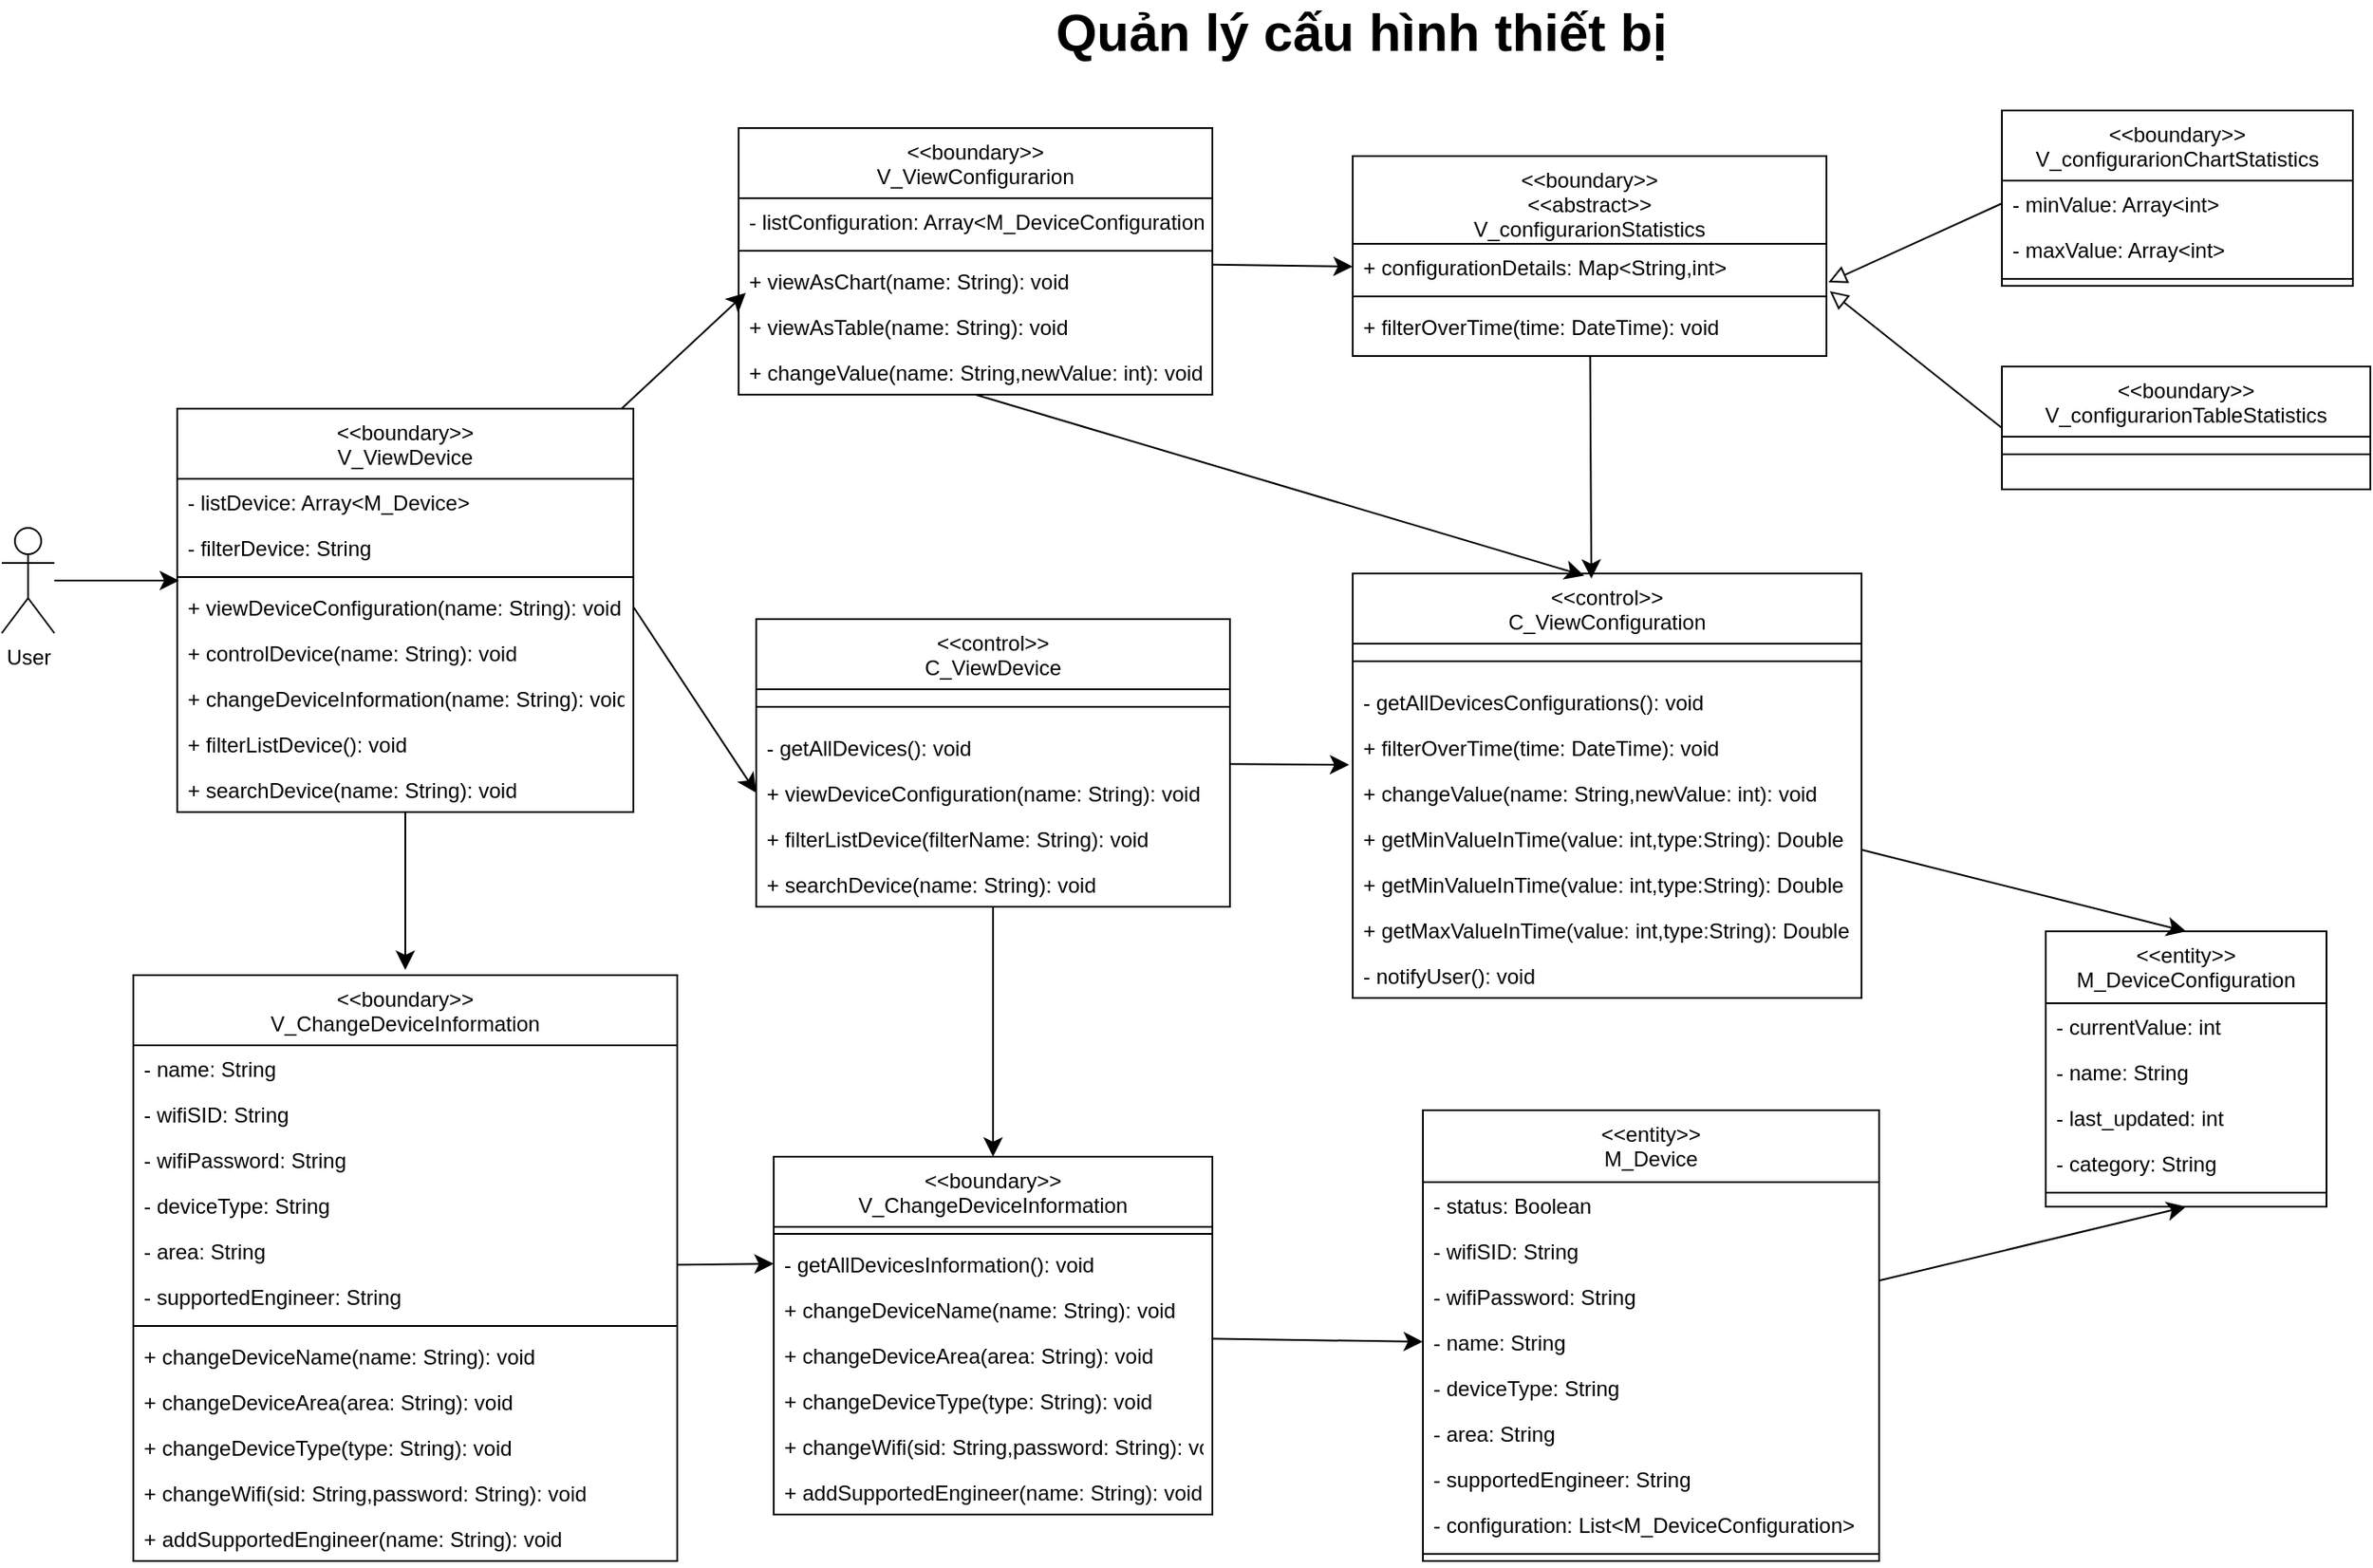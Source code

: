 <mxfile version="26.2.12">
  <diagram name="Trang-1" id="eJiJjpvT21NfM8UGQgcI">
    <mxGraphModel dx="2867" dy="2358" grid="1" gridSize="10" guides="1" tooltips="1" connect="1" arrows="1" fold="1" page="1" pageScale="1" pageWidth="827" pageHeight="1169" math="0" shadow="0">
      <root>
        <mxCell id="0" />
        <mxCell id="1" parent="0" />
        <mxCell id="5QkuTEQZuYpAWaHq0umf-1" value="User" style="shape=umlActor;verticalLabelPosition=bottom;verticalAlign=top;html=1;outlineConnect=0;" vertex="1" parent="1">
          <mxGeometry x="-110" y="198" width="30" height="60" as="geometry" />
        </mxCell>
        <mxCell id="5QkuTEQZuYpAWaHq0umf-2" style="edgeStyle=none;curved=1;rounded=0;orthogonalLoop=1;jettySize=auto;html=1;entryX=0;entryY=0.5;entryDx=0;entryDy=0;fontSize=12;startSize=8;endSize=8;" edge="1" parent="1" source="5QkuTEQZuYpAWaHq0umf-3" target="5QkuTEQZuYpAWaHq0umf-45">
          <mxGeometry relative="1" as="geometry" />
        </mxCell>
        <mxCell id="5QkuTEQZuYpAWaHq0umf-3" value="&lt;&lt;boundary&gt;&gt;&#xa;V_ViewConfigurarion&#xa;&#xa;" style="swimlane;fontStyle=0;align=center;verticalAlign=top;childLayout=stackLayout;horizontal=1;startSize=40;horizontalStack=0;resizeParent=1;resizeLast=0;collapsible=1;marginBottom=0;rounded=0;shadow=0;strokeWidth=1;" vertex="1" parent="1">
          <mxGeometry x="310" y="-30" width="270" height="152" as="geometry">
            <mxRectangle x="230" y="140" width="160" height="26" as="alternateBounds" />
          </mxGeometry>
        </mxCell>
        <mxCell id="5QkuTEQZuYpAWaHq0umf-4" value="- listConfiguration: Array&lt;M_DeviceConfiguration&gt;" style="text;align=left;verticalAlign=top;spacingLeft=4;spacingRight=4;overflow=hidden;rotatable=0;points=[[0,0.5],[1,0.5]];portConstraint=eastwest;" vertex="1" parent="5QkuTEQZuYpAWaHq0umf-3">
          <mxGeometry y="40" width="270" height="26" as="geometry" />
        </mxCell>
        <mxCell id="5QkuTEQZuYpAWaHq0umf-5" value="" style="line;html=1;strokeWidth=1;align=left;verticalAlign=middle;spacingTop=-1;spacingLeft=3;spacingRight=3;rotatable=0;labelPosition=right;points=[];portConstraint=eastwest;" vertex="1" parent="5QkuTEQZuYpAWaHq0umf-3">
          <mxGeometry y="66" width="270" height="8" as="geometry" />
        </mxCell>
        <mxCell id="5QkuTEQZuYpAWaHq0umf-6" value="+ viewAsChart(name: String): void" style="text;align=left;verticalAlign=top;spacingLeft=4;spacingRight=4;overflow=hidden;rotatable=0;points=[[0,0.5],[1,0.5]];portConstraint=eastwest;" vertex="1" parent="5QkuTEQZuYpAWaHq0umf-3">
          <mxGeometry y="74" width="270" height="26" as="geometry" />
        </mxCell>
        <mxCell id="5QkuTEQZuYpAWaHq0umf-7" value="+ viewAsTable(name: String): void" style="text;align=left;verticalAlign=top;spacingLeft=4;spacingRight=4;overflow=hidden;rotatable=0;points=[[0,0.5],[1,0.5]];portConstraint=eastwest;" vertex="1" parent="5QkuTEQZuYpAWaHq0umf-3">
          <mxGeometry y="100" width="270" height="26" as="geometry" />
        </mxCell>
        <mxCell id="5QkuTEQZuYpAWaHq0umf-8" value="+ changeValue(name: String,newValue: int): void" style="text;align=left;verticalAlign=top;spacingLeft=4;spacingRight=4;overflow=hidden;rotatable=0;points=[[0,0.5],[1,0.5]];portConstraint=eastwest;" vertex="1" parent="5QkuTEQZuYpAWaHq0umf-3">
          <mxGeometry y="126" width="270" height="26" as="geometry" />
        </mxCell>
        <mxCell id="5QkuTEQZuYpAWaHq0umf-9" value="&lt;&lt;entity&gt;&gt;&#xa;M_DeviceConfiguration" style="swimlane;fontStyle=0;align=center;verticalAlign=top;childLayout=stackLayout;horizontal=1;startSize=41;horizontalStack=0;resizeParent=1;resizeLast=0;collapsible=1;marginBottom=0;rounded=0;shadow=0;strokeWidth=1;" vertex="1" parent="1">
          <mxGeometry x="1055" y="428" width="160" height="157" as="geometry">
            <mxRectangle x="550" y="140" width="160" height="26" as="alternateBounds" />
          </mxGeometry>
        </mxCell>
        <mxCell id="5QkuTEQZuYpAWaHq0umf-10" value="- currentValue: int" style="text;align=left;verticalAlign=top;spacingLeft=4;spacingRight=4;overflow=hidden;rotatable=0;points=[[0,0.5],[1,0.5]];portConstraint=eastwest;" vertex="1" parent="5QkuTEQZuYpAWaHq0umf-9">
          <mxGeometry y="41" width="160" height="26" as="geometry" />
        </mxCell>
        <mxCell id="5QkuTEQZuYpAWaHq0umf-11" value="- name: String" style="text;align=left;verticalAlign=top;spacingLeft=4;spacingRight=4;overflow=hidden;rotatable=0;points=[[0,0.5],[1,0.5]];portConstraint=eastwest;rounded=0;shadow=0;html=0;" vertex="1" parent="5QkuTEQZuYpAWaHq0umf-9">
          <mxGeometry y="67" width="160" height="26" as="geometry" />
        </mxCell>
        <mxCell id="5QkuTEQZuYpAWaHq0umf-12" value="- last_updated: int" style="text;align=left;verticalAlign=top;spacingLeft=4;spacingRight=4;overflow=hidden;rotatable=0;points=[[0,0.5],[1,0.5]];portConstraint=eastwest;rounded=0;shadow=0;html=0;" vertex="1" parent="5QkuTEQZuYpAWaHq0umf-9">
          <mxGeometry y="93" width="160" height="26" as="geometry" />
        </mxCell>
        <mxCell id="5QkuTEQZuYpAWaHq0umf-13" value="- category: String" style="text;align=left;verticalAlign=top;spacingLeft=4;spacingRight=4;overflow=hidden;rotatable=0;points=[[0,0.5],[1,0.5]];portConstraint=eastwest;rounded=0;shadow=0;html=0;" vertex="1" parent="5QkuTEQZuYpAWaHq0umf-9">
          <mxGeometry y="119" width="160" height="26" as="geometry" />
        </mxCell>
        <mxCell id="5QkuTEQZuYpAWaHq0umf-14" value="" style="line;html=1;strokeWidth=1;align=left;verticalAlign=middle;spacingTop=-1;spacingLeft=3;spacingRight=3;rotatable=0;labelPosition=right;points=[];portConstraint=eastwest;" vertex="1" parent="5QkuTEQZuYpAWaHq0umf-9">
          <mxGeometry y="145" width="160" height="8" as="geometry" />
        </mxCell>
        <mxCell id="5QkuTEQZuYpAWaHq0umf-15" style="edgeStyle=none;curved=1;rounded=0;orthogonalLoop=1;jettySize=auto;html=1;entryX=0;entryY=0.5;entryDx=0;entryDy=0;fontSize=12;startSize=8;endSize=8;exitX=1;exitY=0.5;exitDx=0;exitDy=0;" edge="1" parent="1" source="5QkuTEQZuYpAWaHq0umf-21" target="5QkuTEQZuYpAWaHq0umf-41">
          <mxGeometry relative="1" as="geometry" />
        </mxCell>
        <mxCell id="5QkuTEQZuYpAWaHq0umf-16" style="edgeStyle=none;curved=1;rounded=0;orthogonalLoop=1;jettySize=auto;html=1;fontSize=12;startSize=8;endSize=8;" edge="1" parent="1" source="5QkuTEQZuYpAWaHq0umf-17">
          <mxGeometry relative="1" as="geometry">
            <mxPoint x="120" y="450" as="targetPoint" />
          </mxGeometry>
        </mxCell>
        <mxCell id="5QkuTEQZuYpAWaHq0umf-17" value="&lt;&lt;boundary&gt;&gt;&#xa;V_ViewDevice&#xa;&#xa;" style="swimlane;fontStyle=0;align=center;verticalAlign=top;childLayout=stackLayout;horizontal=1;startSize=40;horizontalStack=0;resizeParent=1;resizeLast=0;collapsible=1;marginBottom=0;rounded=0;shadow=0;strokeWidth=1;" vertex="1" parent="1">
          <mxGeometry x="-10" y="130" width="260" height="230" as="geometry">
            <mxRectangle x="230" y="140" width="160" height="26" as="alternateBounds" />
          </mxGeometry>
        </mxCell>
        <mxCell id="5QkuTEQZuYpAWaHq0umf-18" value="- listDevice: Array&lt;M_Device&gt;" style="text;align=left;verticalAlign=top;spacingLeft=4;spacingRight=4;overflow=hidden;rotatable=0;points=[[0,0.5],[1,0.5]];portConstraint=eastwest;" vertex="1" parent="5QkuTEQZuYpAWaHq0umf-17">
          <mxGeometry y="40" width="260" height="26" as="geometry" />
        </mxCell>
        <mxCell id="5QkuTEQZuYpAWaHq0umf-19" value="- filterDevice: String" style="text;align=left;verticalAlign=top;spacingLeft=4;spacingRight=4;overflow=hidden;rotatable=0;points=[[0,0.5],[1,0.5]];portConstraint=eastwest;" vertex="1" parent="5QkuTEQZuYpAWaHq0umf-17">
          <mxGeometry y="66" width="260" height="26" as="geometry" />
        </mxCell>
        <mxCell id="5QkuTEQZuYpAWaHq0umf-20" value="" style="line;html=1;strokeWidth=1;align=left;verticalAlign=middle;spacingTop=-1;spacingLeft=3;spacingRight=3;rotatable=0;labelPosition=right;points=[];portConstraint=eastwest;" vertex="1" parent="5QkuTEQZuYpAWaHq0umf-17">
          <mxGeometry y="92" width="260" height="8" as="geometry" />
        </mxCell>
        <mxCell id="5QkuTEQZuYpAWaHq0umf-21" value="+ viewDeviceConfiguration(name: String): void" style="text;align=left;verticalAlign=top;spacingLeft=4;spacingRight=4;overflow=hidden;rotatable=0;points=[[0,0.5],[1,0.5]];portConstraint=eastwest;" vertex="1" parent="5QkuTEQZuYpAWaHq0umf-17">
          <mxGeometry y="100" width="260" height="26" as="geometry" />
        </mxCell>
        <mxCell id="5QkuTEQZuYpAWaHq0umf-22" value="+ controlDevice(name: String): void" style="text;align=left;verticalAlign=top;spacingLeft=4;spacingRight=4;overflow=hidden;rotatable=0;points=[[0,0.5],[1,0.5]];portConstraint=eastwest;" vertex="1" parent="5QkuTEQZuYpAWaHq0umf-17">
          <mxGeometry y="126" width="260" height="26" as="geometry" />
        </mxCell>
        <mxCell id="5QkuTEQZuYpAWaHq0umf-23" value="+ changeDeviceInformation(name: String): void" style="text;align=left;verticalAlign=top;spacingLeft=4;spacingRight=4;overflow=hidden;rotatable=0;points=[[0,0.5],[1,0.5]];portConstraint=eastwest;" vertex="1" parent="5QkuTEQZuYpAWaHq0umf-17">
          <mxGeometry y="152" width="260" height="26" as="geometry" />
        </mxCell>
        <mxCell id="5QkuTEQZuYpAWaHq0umf-24" value="+ filterListDevice(): void" style="text;align=left;verticalAlign=top;spacingLeft=4;spacingRight=4;overflow=hidden;rotatable=0;points=[[0,0.5],[1,0.5]];portConstraint=eastwest;" vertex="1" parent="5QkuTEQZuYpAWaHq0umf-17">
          <mxGeometry y="178" width="260" height="26" as="geometry" />
        </mxCell>
        <mxCell id="5QkuTEQZuYpAWaHq0umf-25" value="+ searchDevice(name: String): void" style="text;align=left;verticalAlign=top;spacingLeft=4;spacingRight=4;overflow=hidden;rotatable=0;points=[[0,0.5],[1,0.5]];portConstraint=eastwest;" vertex="1" parent="5QkuTEQZuYpAWaHq0umf-17">
          <mxGeometry y="204" width="260" height="26" as="geometry" />
        </mxCell>
        <mxCell id="5QkuTEQZuYpAWaHq0umf-26" style="edgeStyle=none;curved=1;rounded=0;orthogonalLoop=1;jettySize=auto;html=1;entryX=0.5;entryY=1;entryDx=0;entryDy=0;fontSize=12;startSize=8;endSize=8;" edge="1" parent="1" source="5QkuTEQZuYpAWaHq0umf-27" target="5QkuTEQZuYpAWaHq0umf-9">
          <mxGeometry relative="1" as="geometry" />
        </mxCell>
        <mxCell id="5QkuTEQZuYpAWaHq0umf-27" value="&lt;&lt;entity&gt;&gt;&#xa;M_Device" style="swimlane;fontStyle=0;align=center;verticalAlign=top;childLayout=stackLayout;horizontal=1;startSize=41;horizontalStack=0;resizeParent=1;resizeLast=0;collapsible=1;marginBottom=0;rounded=0;shadow=0;strokeWidth=1;" vertex="1" parent="1">
          <mxGeometry x="700" y="530" width="260" height="257" as="geometry">
            <mxRectangle x="550" y="140" width="160" height="26" as="alternateBounds" />
          </mxGeometry>
        </mxCell>
        <mxCell id="5QkuTEQZuYpAWaHq0umf-28" value="- status: Boolean" style="text;align=left;verticalAlign=top;spacingLeft=4;spacingRight=4;overflow=hidden;rotatable=0;points=[[0,0.5],[1,0.5]];portConstraint=eastwest;" vertex="1" parent="5QkuTEQZuYpAWaHq0umf-27">
          <mxGeometry y="41" width="260" height="26" as="geometry" />
        </mxCell>
        <mxCell id="5QkuTEQZuYpAWaHq0umf-29" value="- wifiSID: String" style="text;align=left;verticalAlign=top;spacingLeft=4;spacingRight=4;overflow=hidden;rotatable=0;points=[[0,0.5],[1,0.5]];portConstraint=eastwest;" vertex="1" parent="5QkuTEQZuYpAWaHq0umf-27">
          <mxGeometry y="67" width="260" height="26" as="geometry" />
        </mxCell>
        <mxCell id="5QkuTEQZuYpAWaHq0umf-30" value="- wifiPassword: String" style="text;align=left;verticalAlign=top;spacingLeft=4;spacingRight=4;overflow=hidden;rotatable=0;points=[[0,0.5],[1,0.5]];portConstraint=eastwest;" vertex="1" parent="5QkuTEQZuYpAWaHq0umf-27">
          <mxGeometry y="93" width="260" height="26" as="geometry" />
        </mxCell>
        <mxCell id="5QkuTEQZuYpAWaHq0umf-31" value="- name: String" style="text;align=left;verticalAlign=top;spacingLeft=4;spacingRight=4;overflow=hidden;rotatable=0;points=[[0,0.5],[1,0.5]];portConstraint=eastwest;rounded=0;shadow=0;html=0;" vertex="1" parent="5QkuTEQZuYpAWaHq0umf-27">
          <mxGeometry y="119" width="260" height="26" as="geometry" />
        </mxCell>
        <mxCell id="5QkuTEQZuYpAWaHq0umf-32" value="- deviceType: String" style="text;align=left;verticalAlign=top;spacingLeft=4;spacingRight=4;overflow=hidden;rotatable=0;points=[[0,0.5],[1,0.5]];portConstraint=eastwest;rounded=0;shadow=0;html=0;" vertex="1" parent="5QkuTEQZuYpAWaHq0umf-27">
          <mxGeometry y="145" width="260" height="26" as="geometry" />
        </mxCell>
        <mxCell id="5QkuTEQZuYpAWaHq0umf-33" value="- area: String" style="text;align=left;verticalAlign=top;spacingLeft=4;spacingRight=4;overflow=hidden;rotatable=0;points=[[0,0.5],[1,0.5]];portConstraint=eastwest;rounded=0;shadow=0;html=0;" vertex="1" parent="5QkuTEQZuYpAWaHq0umf-27">
          <mxGeometry y="171" width="260" height="26" as="geometry" />
        </mxCell>
        <mxCell id="5QkuTEQZuYpAWaHq0umf-34" value="- supportedEngineer: String" style="text;align=left;verticalAlign=top;spacingLeft=4;spacingRight=4;overflow=hidden;rotatable=0;points=[[0,0.5],[1,0.5]];portConstraint=eastwest;rounded=0;shadow=0;html=0;" vertex="1" parent="5QkuTEQZuYpAWaHq0umf-27">
          <mxGeometry y="197" width="260" height="26" as="geometry" />
        </mxCell>
        <mxCell id="5QkuTEQZuYpAWaHq0umf-35" value="- configuration: List&lt;M_DeviceConfiguration&gt;" style="text;align=left;verticalAlign=top;spacingLeft=4;spacingRight=4;overflow=hidden;rotatable=0;points=[[0,0.5],[1,0.5]];portConstraint=eastwest;rounded=0;shadow=0;html=0;" vertex="1" parent="5QkuTEQZuYpAWaHq0umf-27">
          <mxGeometry y="223" width="260" height="26" as="geometry" />
        </mxCell>
        <mxCell id="5QkuTEQZuYpAWaHq0umf-36" value="" style="line;html=1;strokeWidth=1;align=left;verticalAlign=middle;spacingTop=-1;spacingLeft=3;spacingRight=3;rotatable=0;labelPosition=right;points=[];portConstraint=eastwest;" vertex="1" parent="5QkuTEQZuYpAWaHq0umf-27">
          <mxGeometry y="249" width="260" height="8" as="geometry" />
        </mxCell>
        <mxCell id="5QkuTEQZuYpAWaHq0umf-37" style="edgeStyle=none;curved=1;rounded=0;orthogonalLoop=1;jettySize=auto;html=1;entryX=0.5;entryY=0;entryDx=0;entryDy=0;fontSize=12;startSize=8;endSize=8;" edge="1" parent="1" source="5QkuTEQZuYpAWaHq0umf-38" target="5QkuTEQZuYpAWaHq0umf-84">
          <mxGeometry relative="1" as="geometry" />
        </mxCell>
        <mxCell id="5QkuTEQZuYpAWaHq0umf-38" value="&lt;&lt;control&gt;&gt;&#xa;C_ViewDevice&#xa;&#xa;" style="swimlane;fontStyle=0;align=center;verticalAlign=top;childLayout=stackLayout;horizontal=1;startSize=40;horizontalStack=0;resizeParent=1;resizeLast=0;collapsible=1;marginBottom=0;rounded=0;shadow=0;strokeWidth=1;" vertex="1" parent="1">
          <mxGeometry x="320" y="250" width="270" height="164" as="geometry">
            <mxRectangle x="230" y="140" width="160" height="26" as="alternateBounds" />
          </mxGeometry>
        </mxCell>
        <mxCell id="5QkuTEQZuYpAWaHq0umf-39" value="" style="line;html=1;strokeWidth=1;align=left;verticalAlign=middle;spacingTop=-1;spacingLeft=3;spacingRight=3;rotatable=0;labelPosition=right;points=[];portConstraint=eastwest;" vertex="1" parent="5QkuTEQZuYpAWaHq0umf-38">
          <mxGeometry y="40" width="270" height="20" as="geometry" />
        </mxCell>
        <mxCell id="5QkuTEQZuYpAWaHq0umf-40" value="- getAllDevices(): void" style="text;align=left;verticalAlign=top;spacingLeft=4;spacingRight=4;overflow=hidden;rotatable=0;points=[[0,0.5],[1,0.5]];portConstraint=eastwest;" vertex="1" parent="5QkuTEQZuYpAWaHq0umf-38">
          <mxGeometry y="60" width="270" height="26" as="geometry" />
        </mxCell>
        <mxCell id="5QkuTEQZuYpAWaHq0umf-41" value="+ viewDeviceConfiguration(name: String): void" style="text;align=left;verticalAlign=top;spacingLeft=4;spacingRight=4;overflow=hidden;rotatable=0;points=[[0,0.5],[1,0.5]];portConstraint=eastwest;" vertex="1" parent="5QkuTEQZuYpAWaHq0umf-38">
          <mxGeometry y="86" width="270" height="26" as="geometry" />
        </mxCell>
        <mxCell id="5QkuTEQZuYpAWaHq0umf-42" value="+ filterListDevice(filterName: String): void" style="text;align=left;verticalAlign=top;spacingLeft=4;spacingRight=4;overflow=hidden;rotatable=0;points=[[0,0.5],[1,0.5]];portConstraint=eastwest;" vertex="1" parent="5QkuTEQZuYpAWaHq0umf-38">
          <mxGeometry y="112" width="270" height="26" as="geometry" />
        </mxCell>
        <mxCell id="5QkuTEQZuYpAWaHq0umf-43" value="+ searchDevice(name: String): void" style="text;align=left;verticalAlign=top;spacingLeft=4;spacingRight=4;overflow=hidden;rotatable=0;points=[[0,0.5],[1,0.5]];portConstraint=eastwest;" vertex="1" parent="5QkuTEQZuYpAWaHq0umf-38">
          <mxGeometry y="138" width="270" height="26" as="geometry" />
        </mxCell>
        <mxCell id="5QkuTEQZuYpAWaHq0umf-44" value="&lt;&lt;boundary&gt;&gt;&#xa;&lt;&lt;abstract&gt;&gt;&#xa;V_configurarionStatistics&#xa;&#xa;" style="swimlane;fontStyle=0;align=center;verticalAlign=top;childLayout=stackLayout;horizontal=1;startSize=50;horizontalStack=0;resizeParent=1;resizeLast=0;collapsible=1;marginBottom=0;rounded=0;shadow=0;strokeWidth=1;" vertex="1" parent="1">
          <mxGeometry x="660" y="-14" width="270" height="114" as="geometry">
            <mxRectangle x="230" y="140" width="160" height="26" as="alternateBounds" />
          </mxGeometry>
        </mxCell>
        <mxCell id="5QkuTEQZuYpAWaHq0umf-45" value="+ configurationDetails: Map&lt;String,int&gt;" style="text;align=left;verticalAlign=top;spacingLeft=4;spacingRight=4;overflow=hidden;rotatable=0;points=[[0,0.5],[1,0.5]];portConstraint=eastwest;" vertex="1" parent="5QkuTEQZuYpAWaHq0umf-44">
          <mxGeometry y="50" width="270" height="26" as="geometry" />
        </mxCell>
        <mxCell id="5QkuTEQZuYpAWaHq0umf-46" value="" style="line;html=1;strokeWidth=1;align=left;verticalAlign=middle;spacingTop=-1;spacingLeft=3;spacingRight=3;rotatable=0;labelPosition=right;points=[];portConstraint=eastwest;" vertex="1" parent="5QkuTEQZuYpAWaHq0umf-44">
          <mxGeometry y="76" width="270" height="8" as="geometry" />
        </mxCell>
        <mxCell id="5QkuTEQZuYpAWaHq0umf-47" value="+ filterOverTime(time: DateTime): void" style="text;align=left;verticalAlign=top;spacingLeft=4;spacingRight=4;overflow=hidden;rotatable=0;points=[[0,0.5],[1,0.5]];portConstraint=eastwest;" vertex="1" parent="5QkuTEQZuYpAWaHq0umf-44">
          <mxGeometry y="84" width="270" height="26" as="geometry" />
        </mxCell>
        <mxCell id="5QkuTEQZuYpAWaHq0umf-48" value="&lt;&lt;boundary&gt;&gt;&#xa;V_configurarionChartStatistics&#xa;&#xa;" style="swimlane;fontStyle=0;align=center;verticalAlign=top;childLayout=stackLayout;horizontal=1;startSize=40;horizontalStack=0;resizeParent=1;resizeLast=0;collapsible=1;marginBottom=0;rounded=0;shadow=0;strokeWidth=1;" vertex="1" parent="1">
          <mxGeometry x="1030" y="-40" width="200" height="100" as="geometry">
            <mxRectangle x="230" y="140" width="160" height="26" as="alternateBounds" />
          </mxGeometry>
        </mxCell>
        <mxCell id="5QkuTEQZuYpAWaHq0umf-49" value="- minValue: Array&lt;int&gt;" style="text;align=left;verticalAlign=top;spacingLeft=4;spacingRight=4;overflow=hidden;rotatable=0;points=[[0,0.5],[1,0.5]];portConstraint=eastwest;" vertex="1" parent="5QkuTEQZuYpAWaHq0umf-48">
          <mxGeometry y="40" width="200" height="26" as="geometry" />
        </mxCell>
        <mxCell id="5QkuTEQZuYpAWaHq0umf-50" value="- maxValue: Array&lt;int&gt;" style="text;align=left;verticalAlign=top;spacingLeft=4;spacingRight=4;overflow=hidden;rotatable=0;points=[[0,0.5],[1,0.5]];portConstraint=eastwest;" vertex="1" parent="5QkuTEQZuYpAWaHq0umf-48">
          <mxGeometry y="66" width="200" height="26" as="geometry" />
        </mxCell>
        <mxCell id="5QkuTEQZuYpAWaHq0umf-51" value="" style="line;html=1;strokeWidth=1;align=left;verticalAlign=middle;spacingTop=-1;spacingLeft=3;spacingRight=3;rotatable=0;labelPosition=right;points=[];portConstraint=eastwest;" vertex="1" parent="5QkuTEQZuYpAWaHq0umf-48">
          <mxGeometry y="92" width="200" height="8" as="geometry" />
        </mxCell>
        <mxCell id="5QkuTEQZuYpAWaHq0umf-52" value="&lt;&lt;boundary&gt;&gt;&#xa;V_configurarionTableStatistics&#xa;&#xa;" style="swimlane;fontStyle=0;align=center;verticalAlign=top;childLayout=stackLayout;horizontal=1;startSize=40;horizontalStack=0;resizeParent=1;resizeLast=0;collapsible=1;marginBottom=0;rounded=0;shadow=0;strokeWidth=1;" vertex="1" parent="1">
          <mxGeometry x="1030" y="106" width="210" height="70" as="geometry">
            <mxRectangle x="230" y="140" width="160" height="26" as="alternateBounds" />
          </mxGeometry>
        </mxCell>
        <mxCell id="5QkuTEQZuYpAWaHq0umf-53" value="" style="line;html=1;strokeWidth=1;align=left;verticalAlign=middle;spacingTop=-1;spacingLeft=3;spacingRight=3;rotatable=0;labelPosition=right;points=[];portConstraint=eastwest;" vertex="1" parent="5QkuTEQZuYpAWaHq0umf-52">
          <mxGeometry y="40" width="210" height="20" as="geometry" />
        </mxCell>
        <mxCell id="5QkuTEQZuYpAWaHq0umf-54" style="edgeStyle=none;curved=1;rounded=0;orthogonalLoop=1;jettySize=auto;html=1;exitX=0;exitY=0.5;exitDx=0;exitDy=0;entryX=1.007;entryY=1.038;entryDx=0;entryDy=0;entryPerimeter=0;fontSize=12;startSize=8;endSize=8;endArrow=block;endFill=0;" edge="1" parent="1" source="5QkuTEQZuYpAWaHq0umf-52" target="5QkuTEQZuYpAWaHq0umf-45">
          <mxGeometry relative="1" as="geometry" />
        </mxCell>
        <mxCell id="5QkuTEQZuYpAWaHq0umf-55" style="edgeStyle=none;curved=1;rounded=0;orthogonalLoop=1;jettySize=auto;html=1;exitX=0;exitY=0.5;exitDx=0;exitDy=0;entryX=1.004;entryY=0.846;entryDx=0;entryDy=0;entryPerimeter=0;fontSize=12;startSize=8;endSize=8;endArrow=block;endFill=0;" edge="1" parent="1" source="5QkuTEQZuYpAWaHq0umf-49" target="5QkuTEQZuYpAWaHq0umf-45">
          <mxGeometry relative="1" as="geometry" />
        </mxCell>
        <mxCell id="5QkuTEQZuYpAWaHq0umf-56" style="edgeStyle=none;curved=1;rounded=0;orthogonalLoop=1;jettySize=auto;html=1;entryX=0.5;entryY=0;entryDx=0;entryDy=0;fontSize=12;startSize=8;endSize=8;" edge="1" parent="1" source="5QkuTEQZuYpAWaHq0umf-57" target="5QkuTEQZuYpAWaHq0umf-9">
          <mxGeometry relative="1" as="geometry" />
        </mxCell>
        <mxCell id="5QkuTEQZuYpAWaHq0umf-57" value="&lt;&lt;control&gt;&gt;&#xa;C_ViewConfiguration&#xa;&#xa;" style="swimlane;fontStyle=0;align=center;verticalAlign=top;childLayout=stackLayout;horizontal=1;startSize=40;horizontalStack=0;resizeParent=1;resizeLast=0;collapsible=1;marginBottom=0;rounded=0;shadow=0;strokeWidth=1;" vertex="1" parent="1">
          <mxGeometry x="660" y="224" width="290" height="242" as="geometry">
            <mxRectangle x="230" y="140" width="160" height="26" as="alternateBounds" />
          </mxGeometry>
        </mxCell>
        <mxCell id="5QkuTEQZuYpAWaHq0umf-58" value="" style="line;html=1;strokeWidth=1;align=left;verticalAlign=middle;spacingTop=-1;spacingLeft=3;spacingRight=3;rotatable=0;labelPosition=right;points=[];portConstraint=eastwest;" vertex="1" parent="5QkuTEQZuYpAWaHq0umf-57">
          <mxGeometry y="40" width="290" height="20" as="geometry" />
        </mxCell>
        <mxCell id="5QkuTEQZuYpAWaHq0umf-59" value="- getAllDevicesConfigurations(): void" style="text;align=left;verticalAlign=top;spacingLeft=4;spacingRight=4;overflow=hidden;rotatable=0;points=[[0,0.5],[1,0.5]];portConstraint=eastwest;" vertex="1" parent="5QkuTEQZuYpAWaHq0umf-57">
          <mxGeometry y="60" width="290" height="26" as="geometry" />
        </mxCell>
        <mxCell id="5QkuTEQZuYpAWaHq0umf-60" value="+ filterOverTime(time: DateTime): void" style="text;align=left;verticalAlign=top;spacingLeft=4;spacingRight=4;overflow=hidden;rotatable=0;points=[[0,0.5],[1,0.5]];portConstraint=eastwest;" vertex="1" parent="5QkuTEQZuYpAWaHq0umf-57">
          <mxGeometry y="86" width="290" height="26" as="geometry" />
        </mxCell>
        <mxCell id="5QkuTEQZuYpAWaHq0umf-61" value="+ changeValue(name: String,newValue: int): void" style="text;align=left;verticalAlign=top;spacingLeft=4;spacingRight=4;overflow=hidden;rotatable=0;points=[[0,0.5],[1,0.5]];portConstraint=eastwest;" vertex="1" parent="5QkuTEQZuYpAWaHq0umf-57">
          <mxGeometry y="112" width="290" height="26" as="geometry" />
        </mxCell>
        <mxCell id="5QkuTEQZuYpAWaHq0umf-62" value="+ getMinValueInTime(value: int,type:String): Double" style="text;align=left;verticalAlign=top;spacingLeft=4;spacingRight=4;overflow=hidden;rotatable=0;points=[[0,0.5],[1,0.5]];portConstraint=eastwest;" vertex="1" parent="5QkuTEQZuYpAWaHq0umf-57">
          <mxGeometry y="138" width="290" height="26" as="geometry" />
        </mxCell>
        <mxCell id="5QkuTEQZuYpAWaHq0umf-63" value="+ getMinValueInTime(value: int,type:String): Double" style="text;align=left;verticalAlign=top;spacingLeft=4;spacingRight=4;overflow=hidden;rotatable=0;points=[[0,0.5],[1,0.5]];portConstraint=eastwest;" vertex="1" parent="5QkuTEQZuYpAWaHq0umf-57">
          <mxGeometry y="164" width="290" height="26" as="geometry" />
        </mxCell>
        <mxCell id="5QkuTEQZuYpAWaHq0umf-64" value="+ getMaxValueInTime(value: int,type:String): Double" style="text;align=left;verticalAlign=top;spacingLeft=4;spacingRight=4;overflow=hidden;rotatable=0;points=[[0,0.5],[1,0.5]];portConstraint=eastwest;" vertex="1" parent="5QkuTEQZuYpAWaHq0umf-57">
          <mxGeometry y="190" width="290" height="26" as="geometry" />
        </mxCell>
        <mxCell id="5QkuTEQZuYpAWaHq0umf-65" value="- notifyUser(): void" style="text;align=left;verticalAlign=top;spacingLeft=4;spacingRight=4;overflow=hidden;rotatable=0;points=[[0,0.5],[1,0.5]];portConstraint=eastwest;" vertex="1" parent="5QkuTEQZuYpAWaHq0umf-57">
          <mxGeometry y="216" width="290" height="26" as="geometry" />
        </mxCell>
        <mxCell id="5QkuTEQZuYpAWaHq0umf-66" style="edgeStyle=none;curved=1;rounded=0;orthogonalLoop=1;jettySize=auto;html=1;entryX=0.469;entryY=0.012;entryDx=0;entryDy=0;entryPerimeter=0;fontSize=12;startSize=8;endSize=8;" edge="1" parent="1" source="5QkuTEQZuYpAWaHq0umf-44" target="5QkuTEQZuYpAWaHq0umf-57">
          <mxGeometry relative="1" as="geometry" />
        </mxCell>
        <mxCell id="5QkuTEQZuYpAWaHq0umf-67" style="edgeStyle=none;curved=1;rounded=0;orthogonalLoop=1;jettySize=auto;html=1;entryX=0.004;entryY=-0.077;entryDx=0;entryDy=0;entryPerimeter=0;fontSize=12;startSize=8;endSize=8;" edge="1" parent="1" source="5QkuTEQZuYpAWaHq0umf-1" target="5QkuTEQZuYpAWaHq0umf-21">
          <mxGeometry relative="1" as="geometry" />
        </mxCell>
        <mxCell id="5QkuTEQZuYpAWaHq0umf-68" style="edgeStyle=none;curved=1;rounded=0;orthogonalLoop=1;jettySize=auto;html=1;entryX=0;entryY=0.5;entryDx=0;entryDy=0;fontSize=12;startSize=8;endSize=8;" edge="1" parent="1" source="5QkuTEQZuYpAWaHq0umf-69" target="5QkuTEQZuYpAWaHq0umf-86">
          <mxGeometry relative="1" as="geometry" />
        </mxCell>
        <mxCell id="5QkuTEQZuYpAWaHq0umf-69" value="&lt;&lt;boundary&gt;&gt;&#xa;V_ChangeDeviceInformation&#xa;&#xa;" style="swimlane;fontStyle=0;align=center;verticalAlign=top;childLayout=stackLayout;horizontal=1;startSize=40;horizontalStack=0;resizeParent=1;resizeLast=0;collapsible=1;marginBottom=0;rounded=0;shadow=0;strokeWidth=1;" vertex="1" parent="1">
          <mxGeometry x="-35" y="453" width="310" height="334" as="geometry">
            <mxRectangle x="230" y="140" width="160" height="26" as="alternateBounds" />
          </mxGeometry>
        </mxCell>
        <mxCell id="5QkuTEQZuYpAWaHq0umf-70" value="- name: String" style="text;align=left;verticalAlign=top;spacingLeft=4;spacingRight=4;overflow=hidden;rotatable=0;points=[[0,0.5],[1,0.5]];portConstraint=eastwest;rounded=0;shadow=0;html=0;" vertex="1" parent="5QkuTEQZuYpAWaHq0umf-69">
          <mxGeometry y="40" width="310" height="26" as="geometry" />
        </mxCell>
        <mxCell id="5QkuTEQZuYpAWaHq0umf-71" value="- wifiSID: String" style="text;align=left;verticalAlign=top;spacingLeft=4;spacingRight=4;overflow=hidden;rotatable=0;points=[[0,0.5],[1,0.5]];portConstraint=eastwest;" vertex="1" parent="5QkuTEQZuYpAWaHq0umf-69">
          <mxGeometry y="66" width="310" height="26" as="geometry" />
        </mxCell>
        <mxCell id="5QkuTEQZuYpAWaHq0umf-72" value="- wifiPassword: String" style="text;align=left;verticalAlign=top;spacingLeft=4;spacingRight=4;overflow=hidden;rotatable=0;points=[[0,0.5],[1,0.5]];portConstraint=eastwest;" vertex="1" parent="5QkuTEQZuYpAWaHq0umf-69">
          <mxGeometry y="92" width="310" height="26" as="geometry" />
        </mxCell>
        <mxCell id="5QkuTEQZuYpAWaHq0umf-73" value="- deviceType: String" style="text;align=left;verticalAlign=top;spacingLeft=4;spacingRight=4;overflow=hidden;rotatable=0;points=[[0,0.5],[1,0.5]];portConstraint=eastwest;rounded=0;shadow=0;html=0;" vertex="1" parent="5QkuTEQZuYpAWaHq0umf-69">
          <mxGeometry y="118" width="310" height="26" as="geometry" />
        </mxCell>
        <mxCell id="5QkuTEQZuYpAWaHq0umf-74" value="- area: String" style="text;align=left;verticalAlign=top;spacingLeft=4;spacingRight=4;overflow=hidden;rotatable=0;points=[[0,0.5],[1,0.5]];portConstraint=eastwest;rounded=0;shadow=0;html=0;" vertex="1" parent="5QkuTEQZuYpAWaHq0umf-69">
          <mxGeometry y="144" width="310" height="26" as="geometry" />
        </mxCell>
        <mxCell id="5QkuTEQZuYpAWaHq0umf-75" value="- supportedEngineer: String" style="text;align=left;verticalAlign=top;spacingLeft=4;spacingRight=4;overflow=hidden;rotatable=0;points=[[0,0.5],[1,0.5]];portConstraint=eastwest;rounded=0;shadow=0;html=0;" vertex="1" parent="5QkuTEQZuYpAWaHq0umf-69">
          <mxGeometry y="170" width="310" height="26" as="geometry" />
        </mxCell>
        <mxCell id="5QkuTEQZuYpAWaHq0umf-76" value="" style="line;html=1;strokeWidth=1;align=left;verticalAlign=middle;spacingTop=-1;spacingLeft=3;spacingRight=3;rotatable=0;labelPosition=right;points=[];portConstraint=eastwest;" vertex="1" parent="5QkuTEQZuYpAWaHq0umf-69">
          <mxGeometry y="196" width="310" height="8" as="geometry" />
        </mxCell>
        <mxCell id="5QkuTEQZuYpAWaHq0umf-77" value="+ changeDeviceName(name: String): void" style="text;align=left;verticalAlign=top;spacingLeft=4;spacingRight=4;overflow=hidden;rotatable=0;points=[[0,0.5],[1,0.5]];portConstraint=eastwest;" vertex="1" parent="5QkuTEQZuYpAWaHq0umf-69">
          <mxGeometry y="204" width="310" height="26" as="geometry" />
        </mxCell>
        <mxCell id="5QkuTEQZuYpAWaHq0umf-78" value="+ changeDeviceArea(area: String): void" style="text;align=left;verticalAlign=top;spacingLeft=4;spacingRight=4;overflow=hidden;rotatable=0;points=[[0,0.5],[1,0.5]];portConstraint=eastwest;" vertex="1" parent="5QkuTEQZuYpAWaHq0umf-69">
          <mxGeometry y="230" width="310" height="26" as="geometry" />
        </mxCell>
        <mxCell id="5QkuTEQZuYpAWaHq0umf-79" value="+ changeDeviceType(type: String): void" style="text;align=left;verticalAlign=top;spacingLeft=4;spacingRight=4;overflow=hidden;rotatable=0;points=[[0,0.5],[1,0.5]];portConstraint=eastwest;" vertex="1" parent="5QkuTEQZuYpAWaHq0umf-69">
          <mxGeometry y="256" width="310" height="26" as="geometry" />
        </mxCell>
        <mxCell id="5QkuTEQZuYpAWaHq0umf-80" value="+ changeWifi(sid: String,password: String): void" style="text;align=left;verticalAlign=top;spacingLeft=4;spacingRight=4;overflow=hidden;rotatable=0;points=[[0,0.5],[1,0.5]];portConstraint=eastwest;" vertex="1" parent="5QkuTEQZuYpAWaHq0umf-69">
          <mxGeometry y="282" width="310" height="26" as="geometry" />
        </mxCell>
        <mxCell id="5QkuTEQZuYpAWaHq0umf-81" value="+ addSupportedEngineer(name: String): void" style="text;align=left;verticalAlign=top;spacingLeft=4;spacingRight=4;overflow=hidden;rotatable=0;points=[[0,0.5],[1,0.5]];portConstraint=eastwest;" vertex="1" parent="5QkuTEQZuYpAWaHq0umf-69">
          <mxGeometry y="308" width="310" height="26" as="geometry" />
        </mxCell>
        <mxCell id="5QkuTEQZuYpAWaHq0umf-82" style="edgeStyle=none;curved=1;rounded=0;orthogonalLoop=1;jettySize=auto;html=1;entryX=0.015;entryY=0.769;entryDx=0;entryDy=0;entryPerimeter=0;fontSize=12;startSize=8;endSize=8;" edge="1" parent="1" source="5QkuTEQZuYpAWaHq0umf-17" target="5QkuTEQZuYpAWaHq0umf-6">
          <mxGeometry relative="1" as="geometry" />
        </mxCell>
        <mxCell id="5QkuTEQZuYpAWaHq0umf-83" style="edgeStyle=none;curved=1;rounded=0;orthogonalLoop=1;jettySize=auto;html=1;entryX=0;entryY=0.5;entryDx=0;entryDy=0;fontSize=12;startSize=8;endSize=8;" edge="1" parent="1" source="5QkuTEQZuYpAWaHq0umf-84" target="5QkuTEQZuYpAWaHq0umf-31">
          <mxGeometry relative="1" as="geometry" />
        </mxCell>
        <mxCell id="5QkuTEQZuYpAWaHq0umf-84" value="&lt;&lt;boundary&gt;&gt;&#xa;V_ChangeDeviceInformation&#xa;&#xa;" style="swimlane;fontStyle=0;align=center;verticalAlign=top;childLayout=stackLayout;horizontal=1;startSize=40;horizontalStack=0;resizeParent=1;resizeLast=0;collapsible=1;marginBottom=0;rounded=0;shadow=0;strokeWidth=1;" vertex="1" parent="1">
          <mxGeometry x="330" y="556.5" width="250" height="204" as="geometry">
            <mxRectangle x="230" y="140" width="160" height="26" as="alternateBounds" />
          </mxGeometry>
        </mxCell>
        <mxCell id="5QkuTEQZuYpAWaHq0umf-85" value="" style="line;html=1;strokeWidth=1;align=left;verticalAlign=middle;spacingTop=-1;spacingLeft=3;spacingRight=3;rotatable=0;labelPosition=right;points=[];portConstraint=eastwest;" vertex="1" parent="5QkuTEQZuYpAWaHq0umf-84">
          <mxGeometry y="40" width="250" height="8" as="geometry" />
        </mxCell>
        <mxCell id="5QkuTEQZuYpAWaHq0umf-86" value="- getAllDevicesInformation(): void" style="text;align=left;verticalAlign=top;spacingLeft=4;spacingRight=4;overflow=hidden;rotatable=0;points=[[0,0.5],[1,0.5]];portConstraint=eastwest;" vertex="1" parent="5QkuTEQZuYpAWaHq0umf-84">
          <mxGeometry y="48" width="250" height="26" as="geometry" />
        </mxCell>
        <mxCell id="5QkuTEQZuYpAWaHq0umf-87" value="+ changeDeviceName(name: String): void" style="text;align=left;verticalAlign=top;spacingLeft=4;spacingRight=4;overflow=hidden;rotatable=0;points=[[0,0.5],[1,0.5]];portConstraint=eastwest;" vertex="1" parent="5QkuTEQZuYpAWaHq0umf-84">
          <mxGeometry y="74" width="250" height="26" as="geometry" />
        </mxCell>
        <mxCell id="5QkuTEQZuYpAWaHq0umf-88" value="+ changeDeviceArea(area: String): void" style="text;align=left;verticalAlign=top;spacingLeft=4;spacingRight=4;overflow=hidden;rotatable=0;points=[[0,0.5],[1,0.5]];portConstraint=eastwest;" vertex="1" parent="5QkuTEQZuYpAWaHq0umf-84">
          <mxGeometry y="100" width="250" height="26" as="geometry" />
        </mxCell>
        <mxCell id="5QkuTEQZuYpAWaHq0umf-89" value="+ changeDeviceType(type: String): void" style="text;align=left;verticalAlign=top;spacingLeft=4;spacingRight=4;overflow=hidden;rotatable=0;points=[[0,0.5],[1,0.5]];portConstraint=eastwest;" vertex="1" parent="5QkuTEQZuYpAWaHq0umf-84">
          <mxGeometry y="126" width="250" height="26" as="geometry" />
        </mxCell>
        <mxCell id="5QkuTEQZuYpAWaHq0umf-90" value="+ changeWifi(sid: String,password: String): void" style="text;align=left;verticalAlign=top;spacingLeft=4;spacingRight=4;overflow=hidden;rotatable=0;points=[[0,0.5],[1,0.5]];portConstraint=eastwest;" vertex="1" parent="5QkuTEQZuYpAWaHq0umf-84">
          <mxGeometry y="152" width="250" height="26" as="geometry" />
        </mxCell>
        <mxCell id="5QkuTEQZuYpAWaHq0umf-91" value="+ addSupportedEngineer(name: String): void" style="text;align=left;verticalAlign=top;spacingLeft=4;spacingRight=4;overflow=hidden;rotatable=0;points=[[0,0.5],[1,0.5]];portConstraint=eastwest;" vertex="1" parent="5QkuTEQZuYpAWaHq0umf-84">
          <mxGeometry y="178" width="250" height="26" as="geometry" />
        </mxCell>
        <mxCell id="5QkuTEQZuYpAWaHq0umf-92" style="edgeStyle=none;curved=1;rounded=0;orthogonalLoop=1;jettySize=auto;html=1;exitX=0.5;exitY=1;exitDx=0;exitDy=0;entryX=0.455;entryY=0.005;entryDx=0;entryDy=0;entryPerimeter=0;fontSize=12;startSize=8;endSize=8;" edge="1" parent="1" source="5QkuTEQZuYpAWaHq0umf-3" target="5QkuTEQZuYpAWaHq0umf-57">
          <mxGeometry relative="1" as="geometry" />
        </mxCell>
        <mxCell id="5QkuTEQZuYpAWaHq0umf-93" style="edgeStyle=none;curved=1;rounded=0;orthogonalLoop=1;jettySize=auto;html=1;entryX=-0.007;entryY=0.885;entryDx=0;entryDy=0;entryPerimeter=0;fontSize=12;startSize=8;endSize=8;" edge="1" parent="1" source="5QkuTEQZuYpAWaHq0umf-38" target="5QkuTEQZuYpAWaHq0umf-60">
          <mxGeometry relative="1" as="geometry" />
        </mxCell>
        <mxCell id="5QkuTEQZuYpAWaHq0umf-94" value="&lt;font style=&quot;font-size: 30px;&quot;&gt;&lt;b&gt;Quản lý cấu hình thiết bị&lt;/b&gt;&lt;/font&gt;" style="text;html=1;align=center;verticalAlign=middle;whiteSpace=wrap;rounded=0;" vertex="1" parent="1">
          <mxGeometry x="480" y="-100" width="370" height="30" as="geometry" />
        </mxCell>
      </root>
    </mxGraphModel>
  </diagram>
</mxfile>
